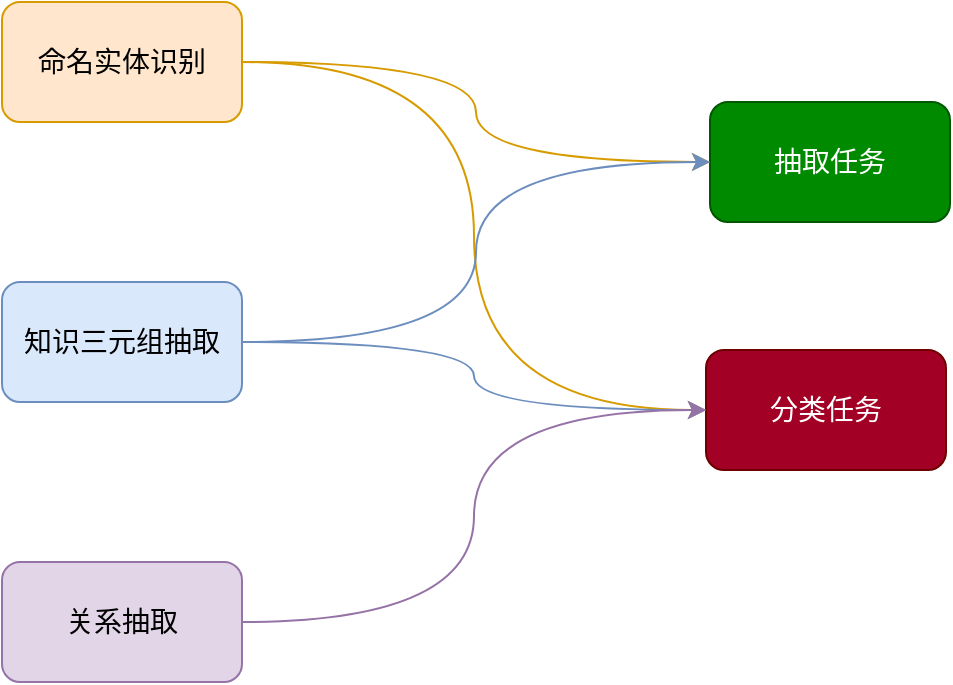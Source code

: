 <mxfile version="23.1.5" type="github">
  <diagram name="第 1 页" id="S2YQ5e2EtzgKKtqBkw4Z">
    <mxGraphModel dx="954" dy="640" grid="0" gridSize="10" guides="1" tooltips="1" connect="1" arrows="1" fold="1" page="0" pageScale="1" pageWidth="827" pageHeight="1169" math="0" shadow="0">
      <root>
        <mxCell id="0" />
        <mxCell id="1" parent="0" />
        <mxCell id="etM1TQNxEzmYL5MPo8Kh-1" value="&lt;font style=&quot;font-size: 14px;&quot;&gt;抽取任务&lt;/font&gt;" style="rounded=1;whiteSpace=wrap;html=1;fillColor=#008a00;fontColor=#ffffff;strokeColor=#005700;" vertex="1" parent="1">
          <mxGeometry x="435" y="218" width="120" height="60" as="geometry" />
        </mxCell>
        <mxCell id="etM1TQNxEzmYL5MPo8Kh-2" value="&lt;font style=&quot;font-size: 14px;&quot;&gt;分类任务&lt;/font&gt;" style="rounded=1;whiteSpace=wrap;html=1;fillColor=#a20025;fontColor=#ffffff;strokeColor=#6F0000;" vertex="1" parent="1">
          <mxGeometry x="433" y="342" width="120" height="60" as="geometry" />
        </mxCell>
        <mxCell id="etM1TQNxEzmYL5MPo8Kh-6" style="edgeStyle=orthogonalEdgeStyle;rounded=0;orthogonalLoop=1;jettySize=auto;html=1;exitX=1;exitY=0.5;exitDx=0;exitDy=0;entryX=0;entryY=0.5;entryDx=0;entryDy=0;curved=1;fillColor=#ffe6cc;strokeColor=#d79b00;" edge="1" parent="1" source="etM1TQNxEzmYL5MPo8Kh-3" target="etM1TQNxEzmYL5MPo8Kh-1">
          <mxGeometry relative="1" as="geometry" />
        </mxCell>
        <mxCell id="etM1TQNxEzmYL5MPo8Kh-10" style="edgeStyle=orthogonalEdgeStyle;rounded=0;orthogonalLoop=1;jettySize=auto;html=1;entryX=0;entryY=0.5;entryDx=0;entryDy=0;curved=1;fillColor=#ffe6cc;strokeColor=#d79b00;" edge="1" parent="1" source="etM1TQNxEzmYL5MPo8Kh-3" target="etM1TQNxEzmYL5MPo8Kh-2">
          <mxGeometry relative="1" as="geometry" />
        </mxCell>
        <mxCell id="etM1TQNxEzmYL5MPo8Kh-3" value="&lt;font style=&quot;font-size: 14px;&quot;&gt;命名实体识别&lt;/font&gt;" style="rounded=1;whiteSpace=wrap;html=1;fillColor=#ffe6cc;strokeColor=#d79b00;" vertex="1" parent="1">
          <mxGeometry x="81" y="168" width="120" height="60" as="geometry" />
        </mxCell>
        <mxCell id="etM1TQNxEzmYL5MPo8Kh-7" style="edgeStyle=orthogonalEdgeStyle;rounded=0;orthogonalLoop=1;jettySize=auto;html=1;exitX=1;exitY=0.5;exitDx=0;exitDy=0;entryX=0;entryY=0.5;entryDx=0;entryDy=0;curved=1;fillColor=#dae8fc;strokeColor=#6c8ebf;" edge="1" parent="1" source="etM1TQNxEzmYL5MPo8Kh-4" target="etM1TQNxEzmYL5MPo8Kh-1">
          <mxGeometry relative="1" as="geometry" />
        </mxCell>
        <mxCell id="etM1TQNxEzmYL5MPo8Kh-11" style="edgeStyle=orthogonalEdgeStyle;rounded=0;orthogonalLoop=1;jettySize=auto;html=1;curved=1;fillColor=#dae8fc;strokeColor=#6c8ebf;" edge="1" parent="1" source="etM1TQNxEzmYL5MPo8Kh-4" target="etM1TQNxEzmYL5MPo8Kh-2">
          <mxGeometry relative="1" as="geometry" />
        </mxCell>
        <mxCell id="etM1TQNxEzmYL5MPo8Kh-4" value="&lt;font style=&quot;font-size: 14px;&quot;&gt;知识三元组抽取&lt;/font&gt;" style="rounded=1;whiteSpace=wrap;html=1;fillColor=#dae8fc;strokeColor=#6c8ebf;" vertex="1" parent="1">
          <mxGeometry x="81" y="308" width="120" height="60" as="geometry" />
        </mxCell>
        <mxCell id="etM1TQNxEzmYL5MPo8Kh-8" style="edgeStyle=orthogonalEdgeStyle;rounded=0;orthogonalLoop=1;jettySize=auto;html=1;exitX=1;exitY=0.5;exitDx=0;exitDy=0;entryX=0;entryY=0.5;entryDx=0;entryDy=0;curved=1;fillColor=#e1d5e7;strokeColor=#9673a6;" edge="1" parent="1" source="etM1TQNxEzmYL5MPo8Kh-5" target="etM1TQNxEzmYL5MPo8Kh-2">
          <mxGeometry relative="1" as="geometry" />
        </mxCell>
        <mxCell id="etM1TQNxEzmYL5MPo8Kh-5" value="&lt;font style=&quot;font-size: 14px;&quot;&gt;关系抽取&lt;/font&gt;" style="rounded=1;whiteSpace=wrap;html=1;fillColor=#e1d5e7;strokeColor=#9673a6;" vertex="1" parent="1">
          <mxGeometry x="81" y="448" width="120" height="60" as="geometry" />
        </mxCell>
      </root>
    </mxGraphModel>
  </diagram>
</mxfile>
